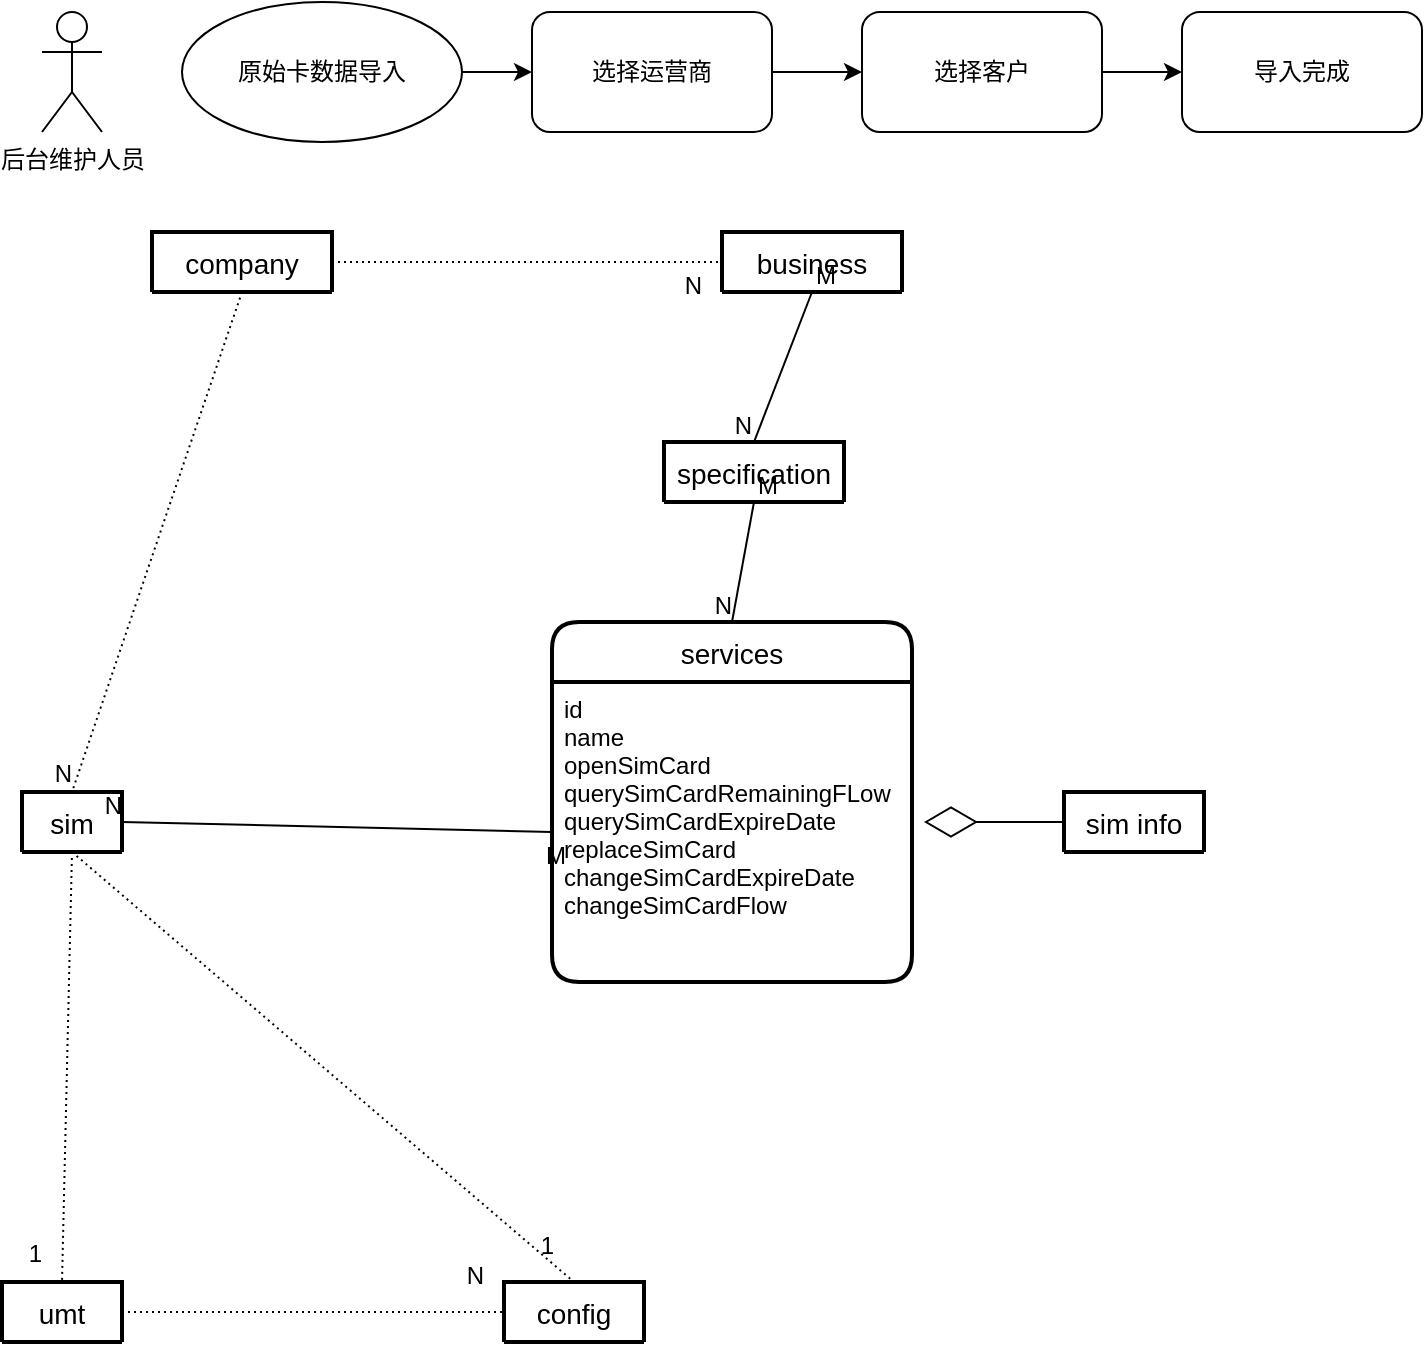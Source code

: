 <mxfile version="15.2.1" type="github">
  <diagram id="8i0z2yBYm35wQxp-j-kL" name="Page-1">
    <mxGraphModel dx="1206" dy="670" grid="1" gridSize="10" guides="1" tooltips="1" connect="1" arrows="1" fold="1" page="1" pageScale="1" pageWidth="827" pageHeight="1169" math="0" shadow="0">
      <root>
        <mxCell id="0" />
        <mxCell id="1" parent="0" />
        <mxCell id="KPIgxCdau-Nn7WFb0asv-52" value="sim" style="swimlane;childLayout=stackLayout;horizontal=1;startSize=30;horizontalStack=0;rounded=1;fontSize=14;fontStyle=0;strokeWidth=2;resizeParent=0;resizeLast=1;shadow=0;dashed=0;align=center;" parent="1" vertex="1" collapsed="1">
          <mxGeometry x="59" y="425" width="50" height="30" as="geometry">
            <mxRectangle x="334" y="80" width="160" height="120" as="alternateBounds" />
          </mxGeometry>
        </mxCell>
        <mxCell id="KPIgxCdau-Nn7WFb0asv-53" value="iccid" style="align=left;strokeColor=none;fillColor=none;spacingLeft=4;fontSize=12;verticalAlign=top;resizable=0;rotatable=0;part=1;" parent="KPIgxCdau-Nn7WFb0asv-52" vertex="1">
          <mxGeometry y="30" width="50" as="geometry" />
        </mxCell>
        <mxCell id="KPIgxCdau-Nn7WFb0asv-54" value="umt" style="swimlane;childLayout=stackLayout;horizontal=1;startSize=30;horizontalStack=0;rounded=1;fontSize=14;fontStyle=0;strokeWidth=2;resizeParent=0;resizeLast=1;shadow=0;dashed=0;align=center;" parent="1" vertex="1" collapsed="1">
          <mxGeometry x="49" y="670" width="60" height="30" as="geometry">
            <mxRectangle x="620" y="30" width="160" height="120" as="alternateBounds" />
          </mxGeometry>
        </mxCell>
        <mxCell id="KPIgxCdau-Nn7WFb0asv-55" value="iccid" style="align=left;strokeColor=none;fillColor=none;spacingLeft=4;fontSize=12;verticalAlign=top;resizable=0;rotatable=0;part=1;" parent="KPIgxCdau-Nn7WFb0asv-54" vertex="1">
          <mxGeometry y="30" width="60" as="geometry" />
        </mxCell>
        <mxCell id="KPIgxCdau-Nn7WFb0asv-68" value="config" style="swimlane;childLayout=stackLayout;horizontal=1;startSize=30;horizontalStack=0;rounded=1;fontSize=14;fontStyle=0;strokeWidth=2;resizeParent=0;resizeLast=1;shadow=0;dashed=0;align=center;" parent="1" vertex="1" collapsed="1">
          <mxGeometry x="300" y="670" width="70" height="30" as="geometry">
            <mxRectangle x="620" y="250" width="160" height="120" as="alternateBounds" />
          </mxGeometry>
        </mxCell>
        <mxCell id="KPIgxCdau-Nn7WFb0asv-69" value="iccid" style="align=left;strokeColor=none;fillColor=none;spacingLeft=4;fontSize=12;verticalAlign=top;resizable=0;rotatable=0;part=1;" parent="KPIgxCdau-Nn7WFb0asv-68" vertex="1">
          <mxGeometry y="30" width="70" as="geometry" />
        </mxCell>
        <mxCell id="KPIgxCdau-Nn7WFb0asv-86" value="" style="endArrow=none;html=1;rounded=0;dashed=1;dashPattern=1 2;entryX=0.5;entryY=0;entryDx=0;entryDy=0;exitX=0.5;exitY=1;exitDx=0;exitDy=0;" parent="1" source="KPIgxCdau-Nn7WFb0asv-52" target="KPIgxCdau-Nn7WFb0asv-54" edge="1">
          <mxGeometry relative="1" as="geometry">
            <mxPoint x="184" y="355" as="sourcePoint" />
            <mxPoint x="669" y="605" as="targetPoint" />
          </mxGeometry>
        </mxCell>
        <mxCell id="KPIgxCdau-Nn7WFb0asv-87" value="1" style="resizable=0;html=1;align=right;verticalAlign=bottom;" parent="KPIgxCdau-Nn7WFb0asv-86" connectable="0" vertex="1">
          <mxGeometry x="1" relative="1" as="geometry">
            <mxPoint x="-10" y="-5" as="offset" />
          </mxGeometry>
        </mxCell>
        <mxCell id="KPIgxCdau-Nn7WFb0asv-89" value="" style="endArrow=none;html=1;rounded=0;dashed=1;dashPattern=1 2;exitX=0.5;exitY=1;exitDx=0;exitDy=0;entryX=0.5;entryY=0;entryDx=0;entryDy=0;" parent="1" source="KPIgxCdau-Nn7WFb0asv-52" target="KPIgxCdau-Nn7WFb0asv-68" edge="1">
          <mxGeometry relative="1" as="geometry">
            <mxPoint x="379" y="665" as="sourcePoint" />
            <mxPoint x="539" y="665" as="targetPoint" />
          </mxGeometry>
        </mxCell>
        <mxCell id="KPIgxCdau-Nn7WFb0asv-90" value="1" style="resizable=0;html=1;align=right;verticalAlign=bottom;" parent="KPIgxCdau-Nn7WFb0asv-89" connectable="0" vertex="1">
          <mxGeometry x="1" relative="1" as="geometry">
            <mxPoint x="-10" y="-10" as="offset" />
          </mxGeometry>
        </mxCell>
        <mxCell id="KPIgxCdau-Nn7WFb0asv-91" value="" style="endArrow=none;html=1;rounded=0;dashed=1;dashPattern=1 2;exitX=1;exitY=0.5;exitDx=0;exitDy=0;entryX=0;entryY=0.5;entryDx=0;entryDy=0;" parent="1" source="KPIgxCdau-Nn7WFb0asv-54" target="KPIgxCdau-Nn7WFb0asv-68" edge="1">
          <mxGeometry relative="1" as="geometry">
            <mxPoint x="379" y="665" as="sourcePoint" />
            <mxPoint x="329" y="665" as="targetPoint" />
          </mxGeometry>
        </mxCell>
        <mxCell id="KPIgxCdau-Nn7WFb0asv-92" value="N" style="resizable=0;html=1;align=right;verticalAlign=bottom;" parent="KPIgxCdau-Nn7WFb0asv-91" connectable="0" vertex="1">
          <mxGeometry x="1" relative="1" as="geometry">
            <mxPoint x="-10" y="-10" as="offset" />
          </mxGeometry>
        </mxCell>
        <mxCell id="QQAnmTs4B6Wm3DgmzwEc-23" value="" style="edgeStyle=orthogonalEdgeStyle;rounded=0;orthogonalLoop=1;jettySize=auto;html=1;" parent="1" source="QQAnmTs4B6Wm3DgmzwEc-12" target="QQAnmTs4B6Wm3DgmzwEc-17" edge="1">
          <mxGeometry relative="1" as="geometry" />
        </mxCell>
        <mxCell id="QQAnmTs4B6Wm3DgmzwEc-12" value="原始卡数据导入" style="ellipse;whiteSpace=wrap;html=1;" parent="1" vertex="1">
          <mxGeometry x="139" y="30" width="140" height="70" as="geometry" />
        </mxCell>
        <mxCell id="QQAnmTs4B6Wm3DgmzwEc-13" value="后台维护人员" style="shape=umlActor;verticalLabelPosition=bottom;verticalAlign=top;html=1;" parent="1" vertex="1">
          <mxGeometry x="69" y="35" width="30" height="60" as="geometry" />
        </mxCell>
        <mxCell id="QQAnmTs4B6Wm3DgmzwEc-19" style="edgeStyle=orthogonalEdgeStyle;rounded=0;orthogonalLoop=1;jettySize=auto;html=1;exitX=1;exitY=0.5;exitDx=0;exitDy=0;entryX=0;entryY=0.5;entryDx=0;entryDy=0;" parent="1" source="QQAnmTs4B6Wm3DgmzwEc-17" target="QQAnmTs4B6Wm3DgmzwEc-18" edge="1">
          <mxGeometry relative="1" as="geometry" />
        </mxCell>
        <mxCell id="QQAnmTs4B6Wm3DgmzwEc-17" value="选择运营商" style="rounded=1;whiteSpace=wrap;html=1;" parent="1" vertex="1">
          <mxGeometry x="314" y="35" width="120" height="60" as="geometry" />
        </mxCell>
        <mxCell id="QQAnmTs4B6Wm3DgmzwEc-21" style="edgeStyle=orthogonalEdgeStyle;rounded=0;orthogonalLoop=1;jettySize=auto;html=1;exitX=1;exitY=0.5;exitDx=0;exitDy=0;entryX=0;entryY=0.5;entryDx=0;entryDy=0;" parent="1" source="QQAnmTs4B6Wm3DgmzwEc-18" target="QQAnmTs4B6Wm3DgmzwEc-20" edge="1">
          <mxGeometry relative="1" as="geometry" />
        </mxCell>
        <mxCell id="QQAnmTs4B6Wm3DgmzwEc-18" value="选择客户" style="rounded=1;whiteSpace=wrap;html=1;" parent="1" vertex="1">
          <mxGeometry x="479" y="35" width="120" height="60" as="geometry" />
        </mxCell>
        <mxCell id="QQAnmTs4B6Wm3DgmzwEc-20" value="导入完成" style="rounded=1;whiteSpace=wrap;html=1;" parent="1" vertex="1">
          <mxGeometry x="639" y="35" width="120" height="60" as="geometry" />
        </mxCell>
        <mxCell id="QQAnmTs4B6Wm3DgmzwEc-24" value="company" style="swimlane;childLayout=stackLayout;horizontal=1;startSize=30;horizontalStack=0;rounded=1;fontSize=14;fontStyle=0;strokeWidth=2;resizeParent=0;resizeLast=1;shadow=0;dashed=0;align=center;" parent="1" vertex="1" collapsed="1">
          <mxGeometry x="124" y="145" width="90" height="30" as="geometry">
            <mxRectangle x="20" y="630" width="160" height="120" as="alternateBounds" />
          </mxGeometry>
        </mxCell>
        <mxCell id="QQAnmTs4B6Wm3DgmzwEc-25" value="id" style="align=left;strokeColor=none;fillColor=none;spacingLeft=4;fontSize=12;verticalAlign=top;resizable=0;rotatable=0;part=1;" parent="QQAnmTs4B6Wm3DgmzwEc-24" vertex="1">
          <mxGeometry y="30" width="90" as="geometry" />
        </mxCell>
        <mxCell id="QQAnmTs4B6Wm3DgmzwEc-26" value="business" style="swimlane;childLayout=stackLayout;horizontal=1;startSize=30;horizontalStack=0;rounded=1;fontSize=14;fontStyle=0;strokeWidth=2;resizeParent=0;resizeLast=1;shadow=0;dashed=0;align=center;" parent="1" vertex="1" collapsed="1">
          <mxGeometry x="409" y="145" width="90" height="30" as="geometry">
            <mxRectangle x="240" y="585" width="160" height="120" as="alternateBounds" />
          </mxGeometry>
        </mxCell>
        <mxCell id="QQAnmTs4B6Wm3DgmzwEc-27" value="id" style="align=left;strokeColor=none;fillColor=none;spacingLeft=4;fontSize=12;verticalAlign=top;resizable=0;rotatable=0;part=1;" parent="QQAnmTs4B6Wm3DgmzwEc-26" vertex="1">
          <mxGeometry y="30" width="90" as="geometry" />
        </mxCell>
        <mxCell id="QQAnmTs4B6Wm3DgmzwEc-29" value="" style="endArrow=none;html=1;rounded=0;dashed=1;dashPattern=1 2;entryX=0;entryY=0.5;entryDx=0;entryDy=0;exitX=1;exitY=0.5;exitDx=0;exitDy=0;" parent="1" source="QQAnmTs4B6Wm3DgmzwEc-24" target="QQAnmTs4B6Wm3DgmzwEc-26" edge="1">
          <mxGeometry relative="1" as="geometry">
            <mxPoint x="339" y="-75" as="sourcePoint" />
            <mxPoint x="219" y="-125" as="targetPoint" />
            <Array as="points" />
          </mxGeometry>
        </mxCell>
        <mxCell id="QQAnmTs4B6Wm3DgmzwEc-30" value="N" style="resizable=0;html=1;align=right;verticalAlign=bottom;" parent="QQAnmTs4B6Wm3DgmzwEc-29" connectable="0" vertex="1">
          <mxGeometry x="1" relative="1" as="geometry">
            <mxPoint x="-10" y="20" as="offset" />
          </mxGeometry>
        </mxCell>
        <mxCell id="QQAnmTs4B6Wm3DgmzwEc-31" value="services" style="swimlane;childLayout=stackLayout;horizontal=1;startSize=30;horizontalStack=0;rounded=1;fontSize=14;fontStyle=0;strokeWidth=2;resizeParent=0;resizeLast=1;shadow=0;dashed=0;align=center;" parent="1" vertex="1">
          <mxGeometry x="324" y="340" width="180" height="180" as="geometry">
            <mxRectangle x="300" y="710" width="90" height="30" as="alternateBounds" />
          </mxGeometry>
        </mxCell>
        <mxCell id="QQAnmTs4B6Wm3DgmzwEc-32" value="id&#xa;name&#xa;openSimCard&#xa;querySimCardRemainingFLow&#xa;querySimCardExpireDate&#xa;replaceSimCard&#xa;changeSimCardExpireDate&#xa;changeSimCardFlow" style="align=left;strokeColor=none;fillColor=none;spacingLeft=4;fontSize=12;verticalAlign=top;resizable=0;rotatable=0;part=1;" parent="QQAnmTs4B6Wm3DgmzwEc-31" vertex="1">
          <mxGeometry y="30" width="180" height="150" as="geometry" />
        </mxCell>
        <mxCell id="QQAnmTs4B6Wm3DgmzwEc-35" value="" style="endArrow=none;html=1;rounded=0;exitX=0.5;exitY=1;exitDx=0;exitDy=0;entryX=0.5;entryY=0;entryDx=0;entryDy=0;" parent="1" source="QQAnmTs4B6Wm3DgmzwEc-26" target="x91Q8Sjjvkha9xgTCAtK-6" edge="1">
          <mxGeometry relative="1" as="geometry">
            <mxPoint x="309" y="255" as="sourcePoint" />
            <mxPoint x="489" y="255" as="targetPoint" />
          </mxGeometry>
        </mxCell>
        <mxCell id="QQAnmTs4B6Wm3DgmzwEc-36" value="M" style="resizable=0;html=1;align=left;verticalAlign=bottom;" parent="QQAnmTs4B6Wm3DgmzwEc-35" connectable="0" vertex="1">
          <mxGeometry x="-1" relative="1" as="geometry" />
        </mxCell>
        <mxCell id="QQAnmTs4B6Wm3DgmzwEc-37" value="N" style="resizable=0;html=1;align=right;verticalAlign=bottom;" parent="QQAnmTs4B6Wm3DgmzwEc-35" connectable="0" vertex="1">
          <mxGeometry x="1" relative="1" as="geometry" />
        </mxCell>
        <mxCell id="QQAnmTs4B6Wm3DgmzwEc-40" value="" style="endArrow=none;html=1;rounded=0;dashed=1;dashPattern=1 2;exitX=0.5;exitY=1;exitDx=0;exitDy=0;entryX=0.5;entryY=0;entryDx=0;entryDy=0;" parent="1" source="QQAnmTs4B6Wm3DgmzwEc-24" target="KPIgxCdau-Nn7WFb0asv-52" edge="1">
          <mxGeometry relative="1" as="geometry">
            <mxPoint x="129" y="399.5" as="sourcePoint" />
            <mxPoint x="289" y="399.5" as="targetPoint" />
          </mxGeometry>
        </mxCell>
        <mxCell id="QQAnmTs4B6Wm3DgmzwEc-41" value="N" style="resizable=0;html=1;align=right;verticalAlign=bottom;" parent="QQAnmTs4B6Wm3DgmzwEc-40" connectable="0" vertex="1">
          <mxGeometry x="1" relative="1" as="geometry" />
        </mxCell>
        <mxCell id="QQAnmTs4B6Wm3DgmzwEc-42" value="" style="endArrow=none;html=1;rounded=0;entryX=1;entryY=0.5;entryDx=0;entryDy=0;exitX=0;exitY=0.5;exitDx=0;exitDy=0;" parent="1" source="QQAnmTs4B6Wm3DgmzwEc-32" target="KPIgxCdau-Nn7WFb0asv-52" edge="1">
          <mxGeometry relative="1" as="geometry">
            <mxPoint x="319" y="340" as="sourcePoint" />
            <mxPoint x="539" y="325" as="targetPoint" />
          </mxGeometry>
        </mxCell>
        <mxCell id="QQAnmTs4B6Wm3DgmzwEc-43" value="M" style="resizable=0;html=1;align=left;verticalAlign=bottom;" parent="QQAnmTs4B6Wm3DgmzwEc-42" connectable="0" vertex="1">
          <mxGeometry x="-1" relative="1" as="geometry">
            <mxPoint x="-5" y="20" as="offset" />
          </mxGeometry>
        </mxCell>
        <mxCell id="QQAnmTs4B6Wm3DgmzwEc-44" value="N" style="resizable=0;html=1;align=right;verticalAlign=bottom;" parent="QQAnmTs4B6Wm3DgmzwEc-42" connectable="0" vertex="1">
          <mxGeometry x="1" relative="1" as="geometry" />
        </mxCell>
        <mxCell id="x91Q8Sjjvkha9xgTCAtK-5" value="" style="endArrow=diamondThin;endFill=0;endSize=24;html=1;exitX=0;exitY=0.5;exitDx=0;exitDy=0;" edge="1" parent="1" source="x91Q8Sjjvkha9xgTCAtK-11">
          <mxGeometry width="160" relative="1" as="geometry">
            <mxPoint x="549" y="425" as="sourcePoint" />
            <mxPoint x="510" y="440" as="targetPoint" />
          </mxGeometry>
        </mxCell>
        <mxCell id="x91Q8Sjjvkha9xgTCAtK-6" value="specification" style="swimlane;childLayout=stackLayout;horizontal=1;startSize=30;horizontalStack=0;rounded=1;fontSize=14;fontStyle=0;strokeWidth=2;resizeParent=0;resizeLast=1;shadow=0;dashed=0;align=center;" vertex="1" collapsed="1" parent="1">
          <mxGeometry x="380" y="250" width="90" height="30" as="geometry">
            <mxRectangle x="240" y="585" width="160" height="120" as="alternateBounds" />
          </mxGeometry>
        </mxCell>
        <mxCell id="x91Q8Sjjvkha9xgTCAtK-7" value="id" style="align=left;strokeColor=none;fillColor=none;spacingLeft=4;fontSize=12;verticalAlign=top;resizable=0;rotatable=0;part=1;" vertex="1" parent="x91Q8Sjjvkha9xgTCAtK-6">
          <mxGeometry y="30" width="90" as="geometry" />
        </mxCell>
        <mxCell id="x91Q8Sjjvkha9xgTCAtK-8" value="" style="endArrow=none;html=1;rounded=0;exitX=0.5;exitY=1;exitDx=0;exitDy=0;entryX=0.5;entryY=0;entryDx=0;entryDy=0;" edge="1" parent="1" source="x91Q8Sjjvkha9xgTCAtK-6" target="QQAnmTs4B6Wm3DgmzwEc-31">
          <mxGeometry relative="1" as="geometry">
            <mxPoint x="539" y="225" as="sourcePoint" />
            <mxPoint x="459" y="285" as="targetPoint" />
          </mxGeometry>
        </mxCell>
        <mxCell id="x91Q8Sjjvkha9xgTCAtK-9" value="M" style="resizable=0;html=1;align=left;verticalAlign=bottom;" connectable="0" vertex="1" parent="x91Q8Sjjvkha9xgTCAtK-8">
          <mxGeometry x="-1" relative="1" as="geometry" />
        </mxCell>
        <mxCell id="x91Q8Sjjvkha9xgTCAtK-10" value="N" style="resizable=0;html=1;align=right;verticalAlign=bottom;" connectable="0" vertex="1" parent="x91Q8Sjjvkha9xgTCAtK-8">
          <mxGeometry x="1" relative="1" as="geometry" />
        </mxCell>
        <mxCell id="x91Q8Sjjvkha9xgTCAtK-11" value="sim info" style="swimlane;childLayout=stackLayout;horizontal=1;startSize=30;horizontalStack=0;rounded=1;fontSize=14;fontStyle=0;strokeWidth=2;resizeParent=0;resizeLast=1;shadow=0;dashed=0;align=center;" vertex="1" collapsed="1" parent="1">
          <mxGeometry x="580" y="425" width="70" height="30" as="geometry">
            <mxRectangle x="620" y="250" width="160" height="120" as="alternateBounds" />
          </mxGeometry>
        </mxCell>
        <mxCell id="x91Q8Sjjvkha9xgTCAtK-12" value="iccid" style="align=left;strokeColor=none;fillColor=none;spacingLeft=4;fontSize=12;verticalAlign=top;resizable=0;rotatable=0;part=1;" vertex="1" parent="x91Q8Sjjvkha9xgTCAtK-11">
          <mxGeometry y="30" width="70" as="geometry" />
        </mxCell>
      </root>
    </mxGraphModel>
  </diagram>
</mxfile>
